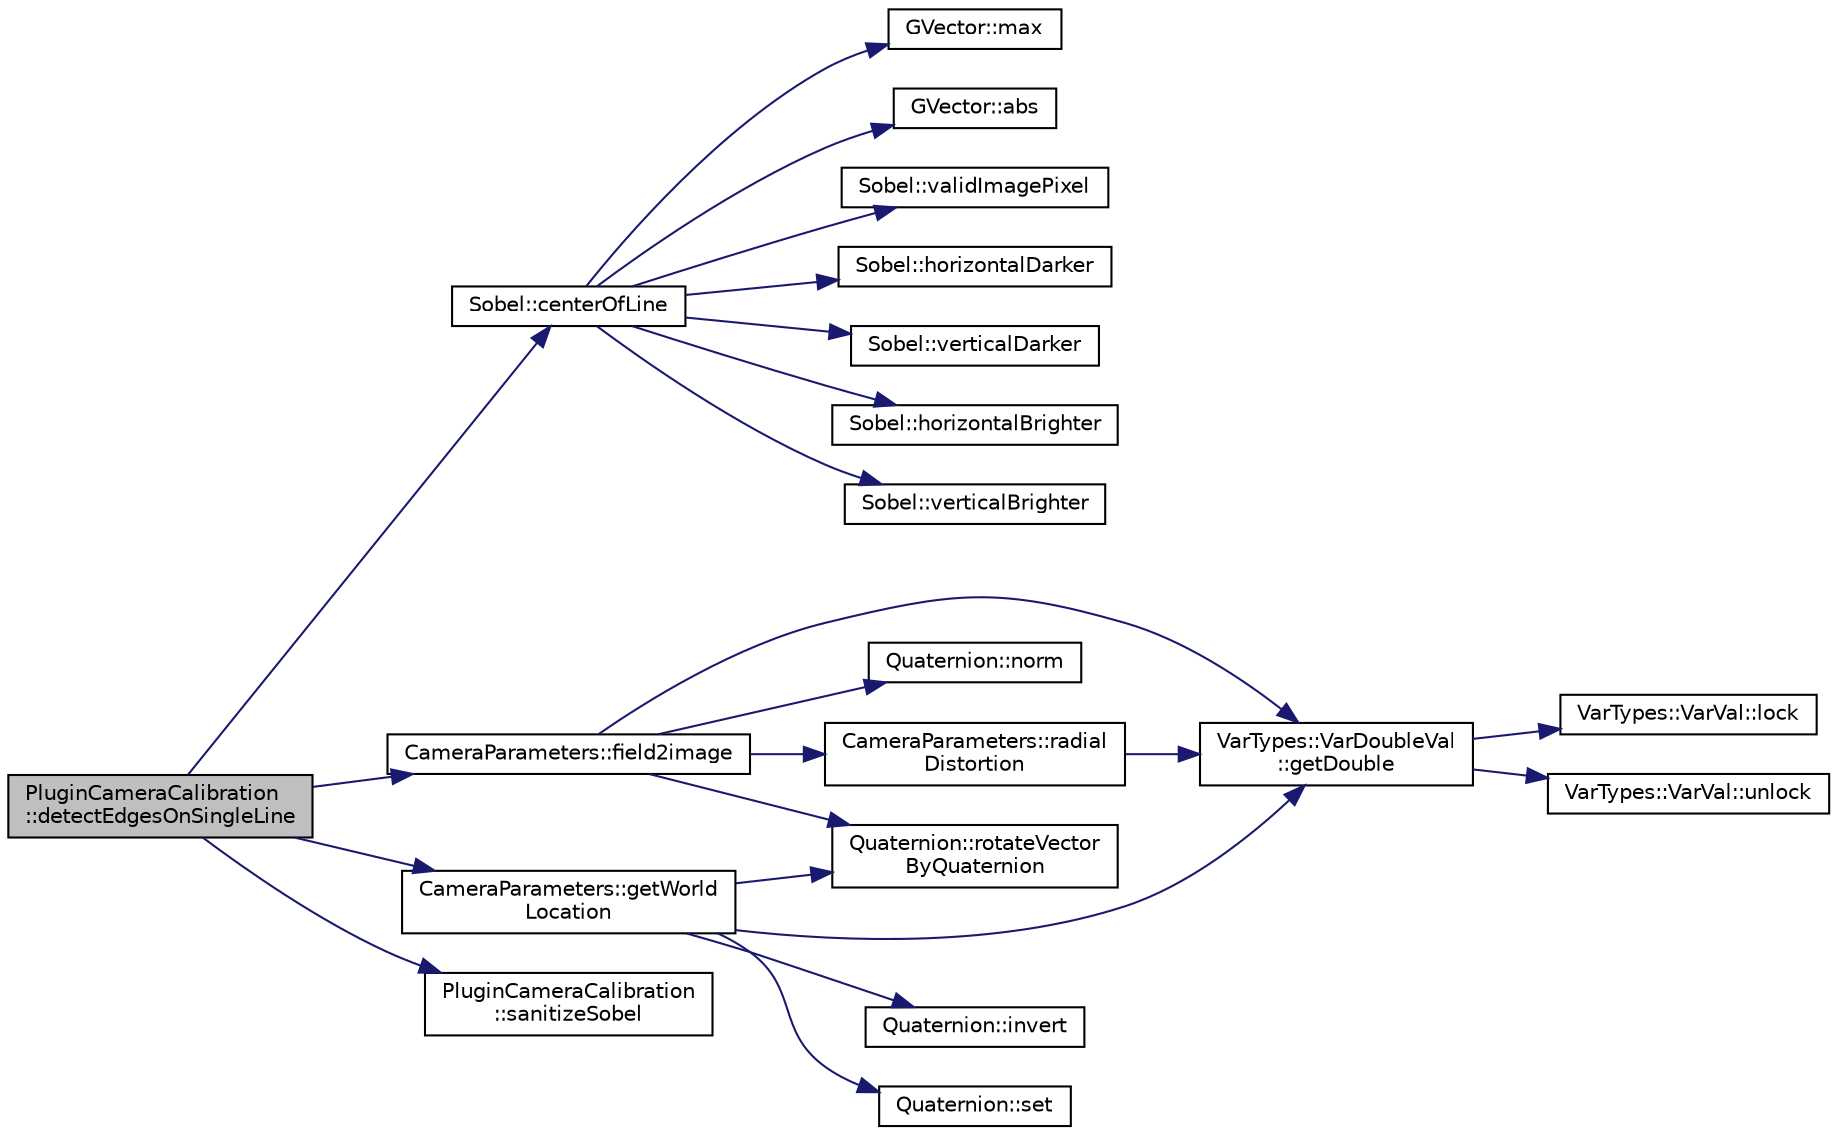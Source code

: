 digraph "PluginCameraCalibration::detectEdgesOnSingleLine"
{
 // INTERACTIVE_SVG=YES
  edge [fontname="Helvetica",fontsize="10",labelfontname="Helvetica",labelfontsize="10"];
  node [fontname="Helvetica",fontsize="10",shape=record];
  rankdir="LR";
  Node1 [label="PluginCameraCalibration\l::detectEdgesOnSingleLine",height=0.2,width=0.4,color="black", fillcolor="grey75", style="filled", fontcolor="black"];
  Node1 -> Node2 [color="midnightblue",fontsize="10",style="solid",fontname="Helvetica"];
  Node2 [label="Sobel::centerOfLine",height=0.2,width=0.4,color="black", fillcolor="white", style="filled",URL="$d4/df0/class_sobel.html#aba362a4b79e05cd70f43dfdf65a34332"];
  Node2 -> Node3 [color="midnightblue",fontsize="10",style="solid",fontname="Helvetica"];
  Node3 [label="GVector::max",height=0.2,width=0.4,color="black", fillcolor="white", style="filled",URL="$d5/da9/namespace_g_vector.html#a1223529a5f19606fa1f0bb39404a9ec3"];
  Node2 -> Node4 [color="midnightblue",fontsize="10",style="solid",fontname="Helvetica"];
  Node4 [label="GVector::abs",height=0.2,width=0.4,color="black", fillcolor="white", style="filled",URL="$d5/da9/namespace_g_vector.html#a9ad98c3a0469b46d6d9437dace1bdaff"];
  Node2 -> Node5 [color="midnightblue",fontsize="10",style="solid",fontname="Helvetica"];
  Node5 [label="Sobel::validImagePixel",height=0.2,width=0.4,color="black", fillcolor="white", style="filled",URL="$d4/df0/class_sobel.html#a9b0d2cac08f22333351772dd72d68aae"];
  Node2 -> Node6 [color="midnightblue",fontsize="10",style="solid",fontname="Helvetica"];
  Node6 [label="Sobel::horizontalDarker",height=0.2,width=0.4,color="black", fillcolor="white", style="filled",URL="$d4/df0/class_sobel.html#aa62736f00726a1cc418bf6a9db12efda"];
  Node2 -> Node7 [color="midnightblue",fontsize="10",style="solid",fontname="Helvetica"];
  Node7 [label="Sobel::verticalDarker",height=0.2,width=0.4,color="black", fillcolor="white", style="filled",URL="$d4/df0/class_sobel.html#a2e8fd1e850b656166d59ef0a3823b569"];
  Node2 -> Node8 [color="midnightblue",fontsize="10",style="solid",fontname="Helvetica"];
  Node8 [label="Sobel::horizontalBrighter",height=0.2,width=0.4,color="black", fillcolor="white", style="filled",URL="$d4/df0/class_sobel.html#a6f0a9def7d32405b695ee2faa15d7cc0"];
  Node2 -> Node9 [color="midnightblue",fontsize="10",style="solid",fontname="Helvetica"];
  Node9 [label="Sobel::verticalBrighter",height=0.2,width=0.4,color="black", fillcolor="white", style="filled",URL="$d4/df0/class_sobel.html#abc1dfae39d404b2de0d412a1ec5173f4"];
  Node1 -> Node10 [color="midnightblue",fontsize="10",style="solid",fontname="Helvetica"];
  Node10 [label="CameraParameters::field2image",height=0.2,width=0.4,color="black", fillcolor="white", style="filled",URL="$d7/df2/class_camera_parameters.html#a85837279d40b7d7ead7805c54c0edeee"];
  Node10 -> Node11 [color="midnightblue",fontsize="10",style="solid",fontname="Helvetica"];
  Node11 [label="VarTypes::VarDoubleVal\l::getDouble",height=0.2,width=0.4,color="black", fillcolor="white", style="filled",URL="$db/d0f/class_var_types_1_1_var_double_val.html#aa5c9acfc3658e012d84481b9292a0b12",tooltip="get the value of this data-type "];
  Node11 -> Node12 [color="midnightblue",fontsize="10",style="solid",fontname="Helvetica"];
  Node12 [label="VarTypes::VarVal::lock",height=0.2,width=0.4,color="black", fillcolor="white", style="filled",URL="$d6/de8/class_var_types_1_1_var_val.html#a687df377b593f5ab5ac0b26d22728d4a"];
  Node11 -> Node13 [color="midnightblue",fontsize="10",style="solid",fontname="Helvetica"];
  Node13 [label="VarTypes::VarVal::unlock",height=0.2,width=0.4,color="black", fillcolor="white", style="filled",URL="$d6/de8/class_var_types_1_1_var_val.html#a6f1d886beb58366ce6c157b224ff26f8"];
  Node10 -> Node14 [color="midnightblue",fontsize="10",style="solid",fontname="Helvetica"];
  Node14 [label="Quaternion::norm",height=0.2,width=0.4,color="black", fillcolor="white", style="filled",URL="$dc/de3/class_quaternion.html#a20fe03fa607e61bc318925cf90b735d6"];
  Node10 -> Node15 [color="midnightblue",fontsize="10",style="solid",fontname="Helvetica"];
  Node15 [label="CameraParameters::radial\lDistortion",height=0.2,width=0.4,color="black", fillcolor="white", style="filled",URL="$d7/df2/class_camera_parameters.html#a83ed4149e93ebdc21798b6b170fabf80"];
  Node15 -> Node11 [color="midnightblue",fontsize="10",style="solid",fontname="Helvetica"];
  Node10 -> Node16 [color="midnightblue",fontsize="10",style="solid",fontname="Helvetica"];
  Node16 [label="Quaternion::rotateVector\lByQuaternion",height=0.2,width=0.4,color="black", fillcolor="white", style="filled",URL="$dc/de3/class_quaternion.html#ad8066194132551d2c8e8a71096b0d1db"];
  Node1 -> Node17 [color="midnightblue",fontsize="10",style="solid",fontname="Helvetica"];
  Node17 [label="CameraParameters::getWorld\lLocation",height=0.2,width=0.4,color="black", fillcolor="white", style="filled",URL="$d7/df2/class_camera_parameters.html#ae03122fd3d87203b8fa21f8264c13c37"];
  Node17 -> Node11 [color="midnightblue",fontsize="10",style="solid",fontname="Helvetica"];
  Node17 -> Node18 [color="midnightblue",fontsize="10",style="solid",fontname="Helvetica"];
  Node18 [label="Quaternion::invert",height=0.2,width=0.4,color="black", fillcolor="white", style="filled",URL="$dc/de3/class_quaternion.html#a3576d214879afac95cbd9adbfb89be75"];
  Node17 -> Node16 [color="midnightblue",fontsize="10",style="solid",fontname="Helvetica"];
  Node17 -> Node19 [color="midnightblue",fontsize="10",style="solid",fontname="Helvetica"];
  Node19 [label="Quaternion::set",height=0.2,width=0.4,color="black", fillcolor="white", style="filled",URL="$dc/de3/class_quaternion.html#a4626abbe9ccf1f3644003b57b6eca060"];
  Node1 -> Node20 [color="midnightblue",fontsize="10",style="solid",fontname="Helvetica"];
  Node20 [label="PluginCameraCalibration\l::sanitizeSobel",height=0.2,width=0.4,color="black", fillcolor="white", style="filled",URL="$d7/de5/class_plugin_camera_calibration.html#a5c584a3a8e6a758c3d69bd3c7218631a"];
}
